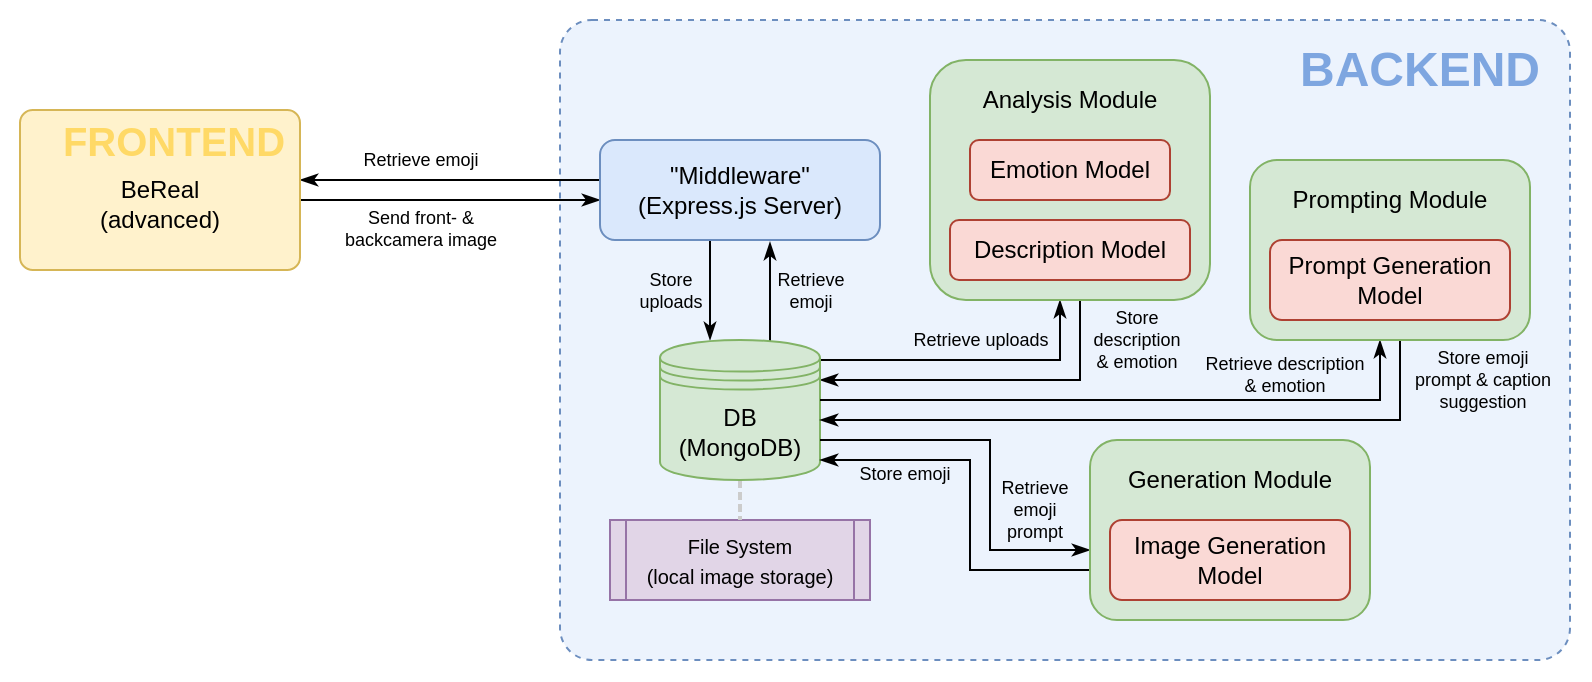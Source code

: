 <mxfile version="26.0.8">
  <diagram id="DIcP9qnz5-cf71Zjp-t8" name="Page-1">
    <mxGraphModel dx="2002" dy="819" grid="1" gridSize="10" guides="1" tooltips="1" connect="1" arrows="1" fold="1" page="1" pageScale="1" pageWidth="2339" pageHeight="3300" math="0" shadow="0">
      <root>
        <mxCell id="0" />
        <mxCell id="1" parent="0" />
        <mxCell id="M-aAgbtCYigFmNSmEV8I-30" value="" style="rounded=0;whiteSpace=wrap;html=1;strokeColor=none;" vertex="1" parent="1">
          <mxGeometry x="30" y="120" width="795" height="340" as="geometry" />
        </mxCell>
        <mxCell id="M-aAgbtCYigFmNSmEV8I-28" value="" style="rounded=1;whiteSpace=wrap;html=1;arcSize=5;fillColor=#dae8fc;strokeColor=#6c8ebf;dashed=1;glass=0;fillOpacity=50;" vertex="1" parent="1">
          <mxGeometry x="310" y="130" width="505" height="320" as="geometry" />
        </mxCell>
        <mxCell id="M-aAgbtCYigFmNSmEV8I-16" value="Retrieve uploads" style="edgeStyle=orthogonalEdgeStyle;rounded=0;orthogonalLoop=1;jettySize=auto;html=1;endArrow=classicThin;endFill=1;fontSize=9;startArrow=none;startFill=0;labelBackgroundColor=none;" edge="1" parent="1">
          <mxGeometry x="0.067" y="10" relative="1" as="geometry">
            <mxPoint x="440" y="300" as="sourcePoint" />
            <mxPoint x="560" y="270" as="targetPoint" />
            <mxPoint as="offset" />
            <Array as="points">
              <mxPoint x="560" y="300" />
            </Array>
          </mxGeometry>
        </mxCell>
        <mxCell id="M-aAgbtCYigFmNSmEV8I-17" value="&lt;div&gt;Store&lt;br&gt;description&lt;/div&gt;&lt;div&gt;&amp;amp; emotion&lt;/div&gt;" style="edgeStyle=orthogonalEdgeStyle;rounded=0;orthogonalLoop=1;jettySize=auto;html=1;endArrow=none;endFill=1;fontSize=9;startArrow=classicThin;startFill=1;targetPerimeterSpacing=0;labelBackgroundColor=none;" edge="1" parent="1">
          <mxGeometry x="0.765" y="-28" relative="1" as="geometry">
            <mxPoint x="440" y="310" as="sourcePoint" />
            <mxPoint x="570" y="270" as="targetPoint" />
            <mxPoint as="offset" />
            <Array as="points">
              <mxPoint x="570" y="310" />
              <mxPoint x="570" y="270" />
            </Array>
          </mxGeometry>
        </mxCell>
        <mxCell id="GhaknPAk8ZLhz1tVA_MS-11" value="Send front- &amp;amp;&lt;br&gt;backcamera image" style="edgeStyle=orthogonalEdgeStyle;rounded=0;orthogonalLoop=1;jettySize=auto;html=1;endArrow=classicThin;endFill=1;fontSize=9;" parent="1" edge="1">
          <mxGeometry x="-0.2" y="-14" relative="1" as="geometry">
            <mxPoint x="180" y="220" as="sourcePoint" />
            <mxPoint x="330" y="220" as="targetPoint" />
            <mxPoint as="offset" />
          </mxGeometry>
        </mxCell>
        <mxCell id="GhaknPAk8ZLhz1tVA_MS-12" value="Retrieve emoji" style="edgeStyle=orthogonalEdgeStyle;rounded=0;orthogonalLoop=1;jettySize=auto;html=1;endArrow=none;endFill=0;startArrow=classicThin;startFill=1;fontSize=9;" parent="1" edge="1">
          <mxGeometry x="-0.2" y="10" relative="1" as="geometry">
            <mxPoint x="180" y="210" as="sourcePoint" />
            <mxPoint x="330" y="210" as="targetPoint" />
            <mxPoint as="offset" />
          </mxGeometry>
        </mxCell>
        <mxCell id="M-aAgbtCYigFmNSmEV8I-5" value="" style="group" vertex="1" connectable="0" parent="1">
          <mxGeometry x="495" y="150" width="140" height="120" as="geometry" />
        </mxCell>
        <mxCell id="M-aAgbtCYigFmNSmEV8I-3" value="" style="rounded=1;whiteSpace=wrap;html=1;fillColor=#d5e8d4;strokeColor=#82b366;" vertex="1" parent="M-aAgbtCYigFmNSmEV8I-5">
          <mxGeometry width="140" height="120" as="geometry" />
        </mxCell>
        <mxCell id="M-aAgbtCYigFmNSmEV8I-1" value="Emotion Model" style="rounded=1;whiteSpace=wrap;html=1;fillColor=#fad9d5;strokeColor=#ae4132;" vertex="1" parent="M-aAgbtCYigFmNSmEV8I-5">
          <mxGeometry x="20" y="40" width="100" height="30" as="geometry" />
        </mxCell>
        <mxCell id="M-aAgbtCYigFmNSmEV8I-2" value="Description Model" style="rounded=1;whiteSpace=wrap;html=1;fillColor=#fad9d5;strokeColor=#ae4132;" vertex="1" parent="M-aAgbtCYigFmNSmEV8I-5">
          <mxGeometry x="10" y="80" width="120" height="30" as="geometry" />
        </mxCell>
        <mxCell id="M-aAgbtCYigFmNSmEV8I-4" value="Analysis Module" style="text;html=1;align=center;verticalAlign=middle;whiteSpace=wrap;rounded=0;" vertex="1" parent="M-aAgbtCYigFmNSmEV8I-5">
          <mxGeometry x="20" y="10" width="100" height="20" as="geometry" />
        </mxCell>
        <mxCell id="M-aAgbtCYigFmNSmEV8I-11" value="&lt;font style=&quot;font-size: 10px;&quot;&gt;File System&lt;br&gt;(local image storage)&lt;/font&gt;" style="shape=process;whiteSpace=wrap;html=1;backgroundOutline=1;size=0.062;fillColor=#e1d5e7;strokeColor=#9673a6;" vertex="1" parent="1">
          <mxGeometry x="335" y="380" width="130" height="40" as="geometry" />
        </mxCell>
        <mxCell id="M-aAgbtCYigFmNSmEV8I-12" value="" style="edgeStyle=orthogonalEdgeStyle;rounded=0;orthogonalLoop=1;jettySize=auto;html=1;endArrow=none;endFill=0;dashed=1;dashPattern=1 2;strokeWidth=2;jumpSize=6;strokeColor=#CCCCCC;" edge="1" parent="1" source="M-aAgbtCYigFmNSmEV8I-10" target="M-aAgbtCYigFmNSmEV8I-11">
          <mxGeometry relative="1" as="geometry">
            <mxPoint x="399.9" y="360" as="sourcePoint" />
            <mxPoint x="315" y="350" as="targetPoint" />
          </mxGeometry>
        </mxCell>
        <mxCell id="M-aAgbtCYigFmNSmEV8I-13" value="&lt;div&gt;Store&lt;/div&gt;&lt;div&gt;uploads&lt;/div&gt;" style="edgeStyle=orthogonalEdgeStyle;rounded=0;orthogonalLoop=1;jettySize=auto;html=1;endArrow=classicThin;endFill=1;fontSize=9;labelBackgroundColor=none;" edge="1" parent="1">
          <mxGeometry y="-20" relative="1" as="geometry">
            <mxPoint x="385" y="240" as="sourcePoint" />
            <mxPoint x="385" y="290" as="targetPoint" />
            <mxPoint as="offset" />
          </mxGeometry>
        </mxCell>
        <mxCell id="M-aAgbtCYigFmNSmEV8I-14" value="&lt;div&gt;Retrieve&lt;/div&gt;&lt;div&gt;emoji&lt;/div&gt;" style="edgeStyle=orthogonalEdgeStyle;rounded=0;orthogonalLoop=1;jettySize=auto;html=1;endArrow=none;endFill=0;startArrow=classicThin;startFill=1;fontSize=9;labelBackgroundColor=none;" edge="1" parent="1">
          <mxGeometry x="-0.04" y="20" relative="1" as="geometry">
            <mxPoint x="415" y="241" as="sourcePoint" />
            <mxPoint x="415" y="291" as="targetPoint" />
            <mxPoint as="offset" />
          </mxGeometry>
        </mxCell>
        <mxCell id="M-aAgbtCYigFmNSmEV8I-15" value="&quot;Middleware&quot;&lt;br&gt;(Express.js Server)" style="rounded=1;whiteSpace=wrap;html=1;fillColor=#dae8fc;strokeColor=#6c8ebf;" vertex="1" parent="1">
          <mxGeometry x="330" y="190" width="140" height="50" as="geometry" />
        </mxCell>
        <mxCell id="M-aAgbtCYigFmNSmEV8I-10" value="&lt;div&gt;DB&lt;/div&gt;&lt;div&gt;(MongoDB)&lt;br&gt;&lt;/div&gt;" style="shape=datastore;whiteSpace=wrap;html=1;fillColor=#d5e8d4;strokeColor=#82b366;" vertex="1" parent="1">
          <mxGeometry x="360" y="290" width="80" height="70" as="geometry" />
        </mxCell>
        <mxCell id="M-aAgbtCYigFmNSmEV8I-18" value="&lt;div&gt;Store emoji&lt;/div&gt;" style="edgeStyle=orthogonalEdgeStyle;rounded=0;orthogonalLoop=1;jettySize=auto;html=1;endArrow=none;endFill=1;fontSize=9;startArrow=classicThin;startFill=1;targetPerimeterSpacing=0;labelBackgroundColor=none;" edge="1" parent="1">
          <mxGeometry x="-0.562" y="-7" relative="1" as="geometry">
            <mxPoint x="440" y="350" as="sourcePoint" />
            <mxPoint x="575" y="405" as="targetPoint" />
            <mxPoint as="offset" />
            <Array as="points">
              <mxPoint x="515" y="350" />
              <mxPoint x="515" y="405" />
            </Array>
          </mxGeometry>
        </mxCell>
        <mxCell id="M-aAgbtCYigFmNSmEV8I-19" value="Retrieve&lt;br&gt;emoji&lt;br&gt;prompt" style="edgeStyle=orthogonalEdgeStyle;rounded=0;orthogonalLoop=1;jettySize=auto;html=1;endArrow=classicThin;endFill=1;fontSize=9;startArrow=none;startFill=0;targetPerimeterSpacing=0;labelBackgroundColor=none;" edge="1" parent="1">
          <mxGeometry x="0.705" y="20" relative="1" as="geometry">
            <mxPoint x="440" y="340" as="sourcePoint" />
            <mxPoint x="575" y="395" as="targetPoint" />
            <mxPoint as="offset" />
            <Array as="points">
              <mxPoint x="525" y="340" />
              <mxPoint x="525" y="395" />
            </Array>
          </mxGeometry>
        </mxCell>
        <mxCell id="M-aAgbtCYigFmNSmEV8I-25" value="Store emoji&lt;br&gt;prompt &amp;amp; caption&lt;br&gt;suggestion" style="edgeStyle=orthogonalEdgeStyle;rounded=0;orthogonalLoop=1;jettySize=auto;html=1;endArrow=none;endFill=1;fontSize=9;startArrow=classicThin;startFill=1;targetPerimeterSpacing=0;labelBackgroundColor=none;" edge="1" parent="1">
          <mxGeometry x="0.879" y="-41" relative="1" as="geometry">
            <mxPoint x="440" y="330" as="sourcePoint" />
            <mxPoint x="730" y="290" as="targetPoint" />
            <mxPoint as="offset" />
            <Array as="points">
              <mxPoint x="730" y="330" />
              <mxPoint x="730" y="290" />
            </Array>
          </mxGeometry>
        </mxCell>
        <mxCell id="M-aAgbtCYigFmNSmEV8I-26" value="Retrieve description&lt;br&gt;&amp;amp; emotion" style="edgeStyle=orthogonalEdgeStyle;rounded=0;orthogonalLoop=1;jettySize=auto;html=1;endArrow=classicThin;endFill=1;fontSize=9;startArrow=none;startFill=0;targetPerimeterSpacing=0;labelBackgroundColor=none;" edge="1" parent="1">
          <mxGeometry x="0.497" y="13" relative="1" as="geometry">
            <mxPoint x="440" y="320" as="sourcePoint" />
            <mxPoint x="720" y="290" as="targetPoint" />
            <mxPoint as="offset" />
            <Array as="points">
              <mxPoint x="720" y="320" />
              <mxPoint x="720" y="290" />
            </Array>
          </mxGeometry>
        </mxCell>
        <mxCell id="M-aAgbtCYigFmNSmEV8I-20" value="" style="group" vertex="1" connectable="0" parent="1">
          <mxGeometry x="655" y="200" width="140" height="90" as="geometry" />
        </mxCell>
        <mxCell id="M-aAgbtCYigFmNSmEV8I-21" value="" style="rounded=1;whiteSpace=wrap;html=1;fillColor=#d5e8d4;strokeColor=#82b366;" vertex="1" parent="M-aAgbtCYigFmNSmEV8I-20">
          <mxGeometry width="140" height="90" as="geometry" />
        </mxCell>
        <mxCell id="M-aAgbtCYigFmNSmEV8I-22" value="Prompt Generation Model" style="rounded=1;whiteSpace=wrap;html=1;fillColor=#fad9d5;strokeColor=#ae4132;" vertex="1" parent="M-aAgbtCYigFmNSmEV8I-20">
          <mxGeometry x="10" y="40" width="120" height="40" as="geometry" />
        </mxCell>
        <mxCell id="M-aAgbtCYigFmNSmEV8I-23" value="&lt;div&gt;Prompting Module&lt;/div&gt;" style="text;html=1;align=center;verticalAlign=middle;whiteSpace=wrap;rounded=0;" vertex="1" parent="M-aAgbtCYigFmNSmEV8I-20">
          <mxGeometry x="10" y="10" width="120" height="20" as="geometry" />
        </mxCell>
        <mxCell id="M-aAgbtCYigFmNSmEV8I-9" value="" style="group" vertex="1" connectable="0" parent="1">
          <mxGeometry x="575" y="340" width="140" height="90" as="geometry" />
        </mxCell>
        <mxCell id="M-aAgbtCYigFmNSmEV8I-7" value="" style="rounded=1;whiteSpace=wrap;html=1;fillColor=#d5e8d4;strokeColor=#82b366;" vertex="1" parent="M-aAgbtCYigFmNSmEV8I-9">
          <mxGeometry width="140" height="90" as="geometry" />
        </mxCell>
        <mxCell id="M-aAgbtCYigFmNSmEV8I-6" value="Image Generation Model" style="rounded=1;whiteSpace=wrap;html=1;fillColor=#fad9d5;strokeColor=#ae4132;" vertex="1" parent="M-aAgbtCYigFmNSmEV8I-9">
          <mxGeometry x="10" y="40" width="120" height="40" as="geometry" />
        </mxCell>
        <mxCell id="M-aAgbtCYigFmNSmEV8I-8" value="Generation Module" style="text;html=1;align=center;verticalAlign=middle;whiteSpace=wrap;rounded=0;" vertex="1" parent="M-aAgbtCYigFmNSmEV8I-9">
          <mxGeometry x="10" y="10" width="120" height="20" as="geometry" />
        </mxCell>
        <mxCell id="M-aAgbtCYigFmNSmEV8I-29" value="&lt;h1&gt;BACKEND&lt;/h1&gt;" style="text;html=1;align=center;verticalAlign=middle;whiteSpace=wrap;rounded=0;fontColor=#7EA6E0;" vertex="1" parent="1">
          <mxGeometry x="675" y="140" width="130" height="30" as="geometry" />
        </mxCell>
        <mxCell id="GhaknPAk8ZLhz1tVA_MS-1" value="&lt;div&gt;&lt;br&gt;&lt;/div&gt;&lt;div&gt;BeReal&lt;/div&gt;(advanced)" style="rounded=1;whiteSpace=wrap;html=1;fillColor=#fff2cc;strokeColor=#d6b656;arcSize=8;" parent="1" vertex="1">
          <mxGeometry x="40" y="175" width="140" height="80" as="geometry" />
        </mxCell>
        <mxCell id="GhaknPAk8ZLhz1tVA_MS-25" value="&lt;div&gt;FRONTEND&lt;/div&gt;" style="text;html=1;align=center;verticalAlign=middle;whiteSpace=wrap;rounded=0;fontColor=#FFD966;fontSize=20;fontStyle=1" parent="1" vertex="1">
          <mxGeometry x="57" y="175" width="120" height="30" as="geometry" />
        </mxCell>
      </root>
    </mxGraphModel>
  </diagram>
</mxfile>
